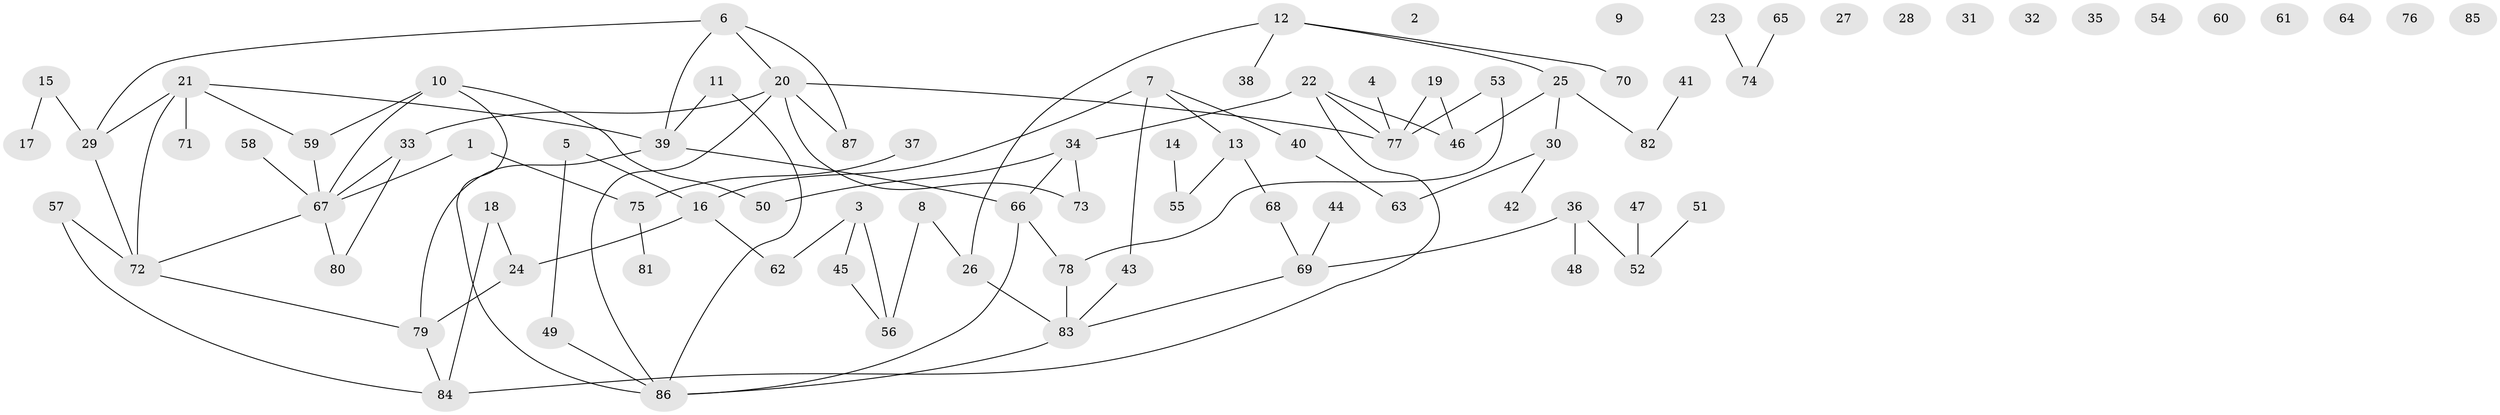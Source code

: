 // coarse degree distribution, {2: 0.25806451612903225, 0: 0.20967741935483872, 1: 0.1774193548387097, 4: 0.0967741935483871, 5: 0.08064516129032258, 3: 0.11290322580645161, 7: 0.03225806451612903, 6: 0.016129032258064516, 9: 0.016129032258064516}
// Generated by graph-tools (version 1.1) at 2025/23/03/03/25 07:23:29]
// undirected, 87 vertices, 99 edges
graph export_dot {
graph [start="1"]
  node [color=gray90,style=filled];
  1;
  2;
  3;
  4;
  5;
  6;
  7;
  8;
  9;
  10;
  11;
  12;
  13;
  14;
  15;
  16;
  17;
  18;
  19;
  20;
  21;
  22;
  23;
  24;
  25;
  26;
  27;
  28;
  29;
  30;
  31;
  32;
  33;
  34;
  35;
  36;
  37;
  38;
  39;
  40;
  41;
  42;
  43;
  44;
  45;
  46;
  47;
  48;
  49;
  50;
  51;
  52;
  53;
  54;
  55;
  56;
  57;
  58;
  59;
  60;
  61;
  62;
  63;
  64;
  65;
  66;
  67;
  68;
  69;
  70;
  71;
  72;
  73;
  74;
  75;
  76;
  77;
  78;
  79;
  80;
  81;
  82;
  83;
  84;
  85;
  86;
  87;
  1 -- 67;
  1 -- 75;
  3 -- 45;
  3 -- 56;
  3 -- 62;
  4 -- 77;
  5 -- 16;
  5 -- 49;
  6 -- 20;
  6 -- 29;
  6 -- 39;
  6 -- 87;
  7 -- 13;
  7 -- 16;
  7 -- 40;
  7 -- 43;
  8 -- 26;
  8 -- 56;
  10 -- 50;
  10 -- 59;
  10 -- 67;
  10 -- 86;
  11 -- 39;
  11 -- 86;
  12 -- 25;
  12 -- 26;
  12 -- 38;
  12 -- 70;
  13 -- 55;
  13 -- 68;
  14 -- 55;
  15 -- 17;
  15 -- 29;
  16 -- 24;
  16 -- 62;
  18 -- 24;
  18 -- 84;
  19 -- 46;
  19 -- 77;
  20 -- 33;
  20 -- 73;
  20 -- 77;
  20 -- 86;
  20 -- 87;
  21 -- 29;
  21 -- 39;
  21 -- 59;
  21 -- 71;
  21 -- 72;
  22 -- 34;
  22 -- 46;
  22 -- 77;
  22 -- 84;
  23 -- 74;
  24 -- 79;
  25 -- 30;
  25 -- 46;
  25 -- 82;
  26 -- 83;
  29 -- 72;
  30 -- 42;
  30 -- 63;
  33 -- 67;
  33 -- 80;
  34 -- 50;
  34 -- 66;
  34 -- 73;
  36 -- 48;
  36 -- 52;
  36 -- 69;
  37 -- 75;
  39 -- 66;
  39 -- 79;
  40 -- 63;
  41 -- 82;
  43 -- 83;
  44 -- 69;
  45 -- 56;
  47 -- 52;
  49 -- 86;
  51 -- 52;
  53 -- 77;
  53 -- 78;
  57 -- 72;
  57 -- 84;
  58 -- 67;
  59 -- 67;
  65 -- 74;
  66 -- 78;
  66 -- 86;
  67 -- 72;
  67 -- 80;
  68 -- 69;
  69 -- 83;
  72 -- 79;
  75 -- 81;
  78 -- 83;
  79 -- 84;
  83 -- 86;
}
